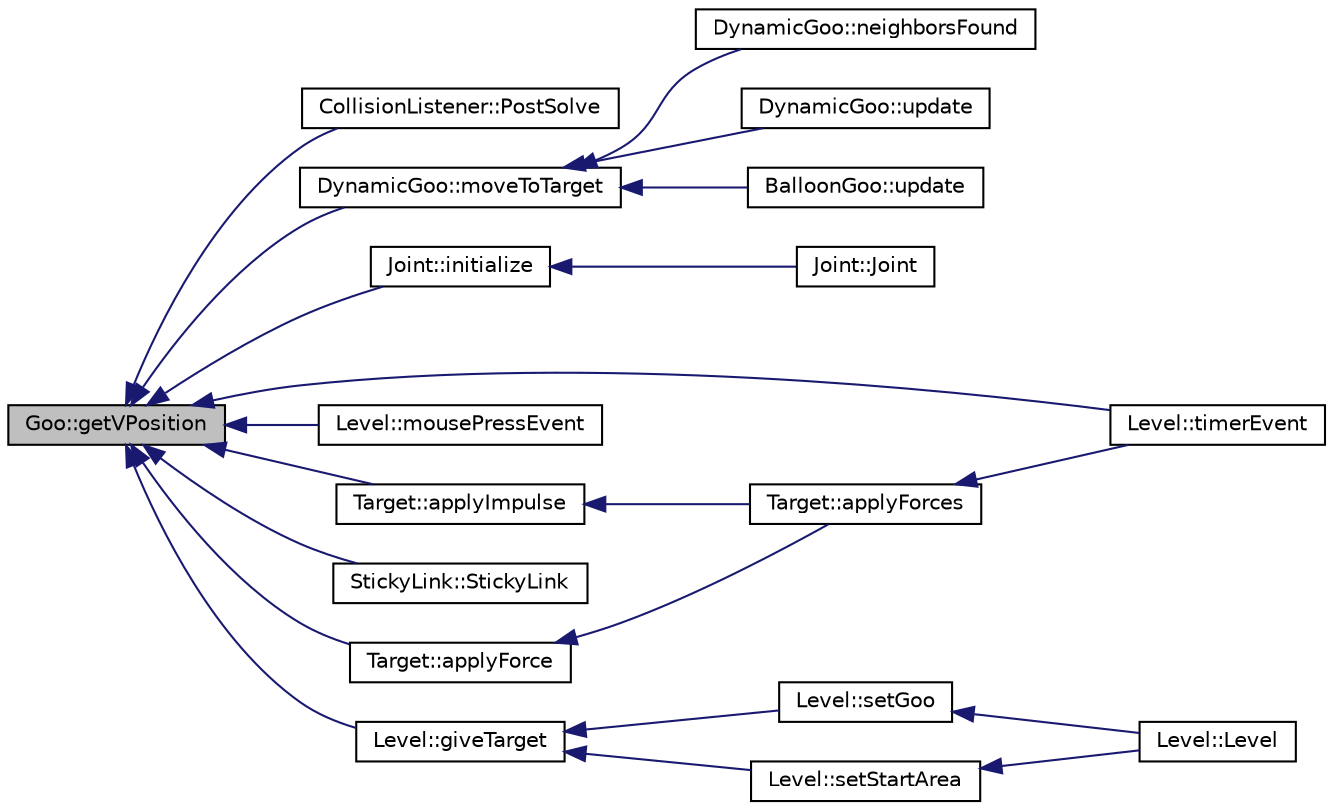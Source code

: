 digraph G
{
  edge [fontname="Helvetica",fontsize="10",labelfontname="Helvetica",labelfontsize="10"];
  node [fontname="Helvetica",fontsize="10",shape=record];
  rankdir="LR";
  Node1 [label="Goo::getVPosition",height=0.2,width=0.4,color="black", fillcolor="grey75", style="filled" fontcolor="black"];
  Node1 -> Node2 [dir="back",color="midnightblue",fontsize="10",style="solid",fontname="Helvetica"];
  Node2 [label="CollisionListener::PostSolve",height=0.2,width=0.4,color="black", fillcolor="white", style="filled",URL="$d7/de9/classCollisionListener.html#a031bc60d472eb4c2996bfc2be6fbc83f"];
  Node1 -> Node3 [dir="back",color="midnightblue",fontsize="10",style="solid",fontname="Helvetica"];
  Node3 [label="DynamicGoo::moveToTarget",height=0.2,width=0.4,color="black", fillcolor="white", style="filled",URL="$d6/d97/classDynamicGoo.html#ab7b16f5f503004a0d55f824e9c7d5c28"];
  Node3 -> Node4 [dir="back",color="midnightblue",fontsize="10",style="solid",fontname="Helvetica"];
  Node4 [label="BalloonGoo::update",height=0.2,width=0.4,color="black", fillcolor="white", style="filled",URL="$da/dfa/classBalloonGoo.html#af5f6a827b0786213637689f48ca7e329"];
  Node3 -> Node5 [dir="back",color="midnightblue",fontsize="10",style="solid",fontname="Helvetica"];
  Node5 [label="DynamicGoo::neighborsFound",height=0.2,width=0.4,color="black", fillcolor="white", style="filled",URL="$d6/d97/classDynamicGoo.html#ae8998daa33c6cc471d70c16fbb752075"];
  Node3 -> Node6 [dir="back",color="midnightblue",fontsize="10",style="solid",fontname="Helvetica"];
  Node6 [label="DynamicGoo::update",height=0.2,width=0.4,color="black", fillcolor="white", style="filled",URL="$d6/d97/classDynamicGoo.html#a6e921cea42c85947d4a7757f7f2d454d"];
  Node1 -> Node7 [dir="back",color="midnightblue",fontsize="10",style="solid",fontname="Helvetica"];
  Node7 [label="Joint::initialize",height=0.2,width=0.4,color="black", fillcolor="white", style="filled",URL="$d7/d0a/classJoint.html#a60949001504e6becb207699df45949d8"];
  Node7 -> Node8 [dir="back",color="midnightblue",fontsize="10",style="solid",fontname="Helvetica"];
  Node8 [label="Joint::Joint",height=0.2,width=0.4,color="black", fillcolor="white", style="filled",URL="$d7/d0a/classJoint.html#ac04630645df9e6980271a3ad93c257df"];
  Node1 -> Node9 [dir="back",color="midnightblue",fontsize="10",style="solid",fontname="Helvetica"];
  Node9 [label="Level::timerEvent",height=0.2,width=0.4,color="black", fillcolor="white", style="filled",URL="$d2/d9d/classLevel.html#a47263f00b559de3fce0164f9efac0f6b"];
  Node1 -> Node10 [dir="back",color="midnightblue",fontsize="10",style="solid",fontname="Helvetica"];
  Node10 [label="Level::mousePressEvent",height=0.2,width=0.4,color="black", fillcolor="white", style="filled",URL="$d2/d9d/classLevel.html#a1c79d132de43fe2a6b054e0396af43f7"];
  Node1 -> Node11 [dir="back",color="midnightblue",fontsize="10",style="solid",fontname="Helvetica"];
  Node11 [label="Level::giveTarget",height=0.2,width=0.4,color="black", fillcolor="white", style="filled",URL="$d2/d9d/classLevel.html#a1e14fd63a3738f7ccf24c0a8ce144452"];
  Node11 -> Node12 [dir="back",color="midnightblue",fontsize="10",style="solid",fontname="Helvetica"];
  Node12 [label="Level::setStartArea",height=0.2,width=0.4,color="black", fillcolor="white", style="filled",URL="$d2/d9d/classLevel.html#ab70095fd87905c7905f13526919632d4"];
  Node12 -> Node13 [dir="back",color="midnightblue",fontsize="10",style="solid",fontname="Helvetica"];
  Node13 [label="Level::Level",height=0.2,width=0.4,color="black", fillcolor="white", style="filled",URL="$d2/d9d/classLevel.html#aab4805fc7397cd5ab9d9852a1d403a0d"];
  Node11 -> Node14 [dir="back",color="midnightblue",fontsize="10",style="solid",fontname="Helvetica"];
  Node14 [label="Level::setGoo",height=0.2,width=0.4,color="black", fillcolor="white", style="filled",URL="$d2/d9d/classLevel.html#ab1fa2ff467715c3792df7c3b35cf7ca6"];
  Node14 -> Node13 [dir="back",color="midnightblue",fontsize="10",style="solid",fontname="Helvetica"];
  Node1 -> Node15 [dir="back",color="midnightblue",fontsize="10",style="solid",fontname="Helvetica"];
  Node15 [label="StickyLink::StickyLink",height=0.2,width=0.4,color="black", fillcolor="white", style="filled",URL="$d8/de9/classStickyLink.html#af0fb97e079fa5b00f9db01581a49562b"];
  Node1 -> Node16 [dir="back",color="midnightblue",fontsize="10",style="solid",fontname="Helvetica"];
  Node16 [label="Target::applyForce",height=0.2,width=0.4,color="black", fillcolor="white", style="filled",URL="$d0/dc4/classTarget.html#a0df704809ddf39b233c2f144af6e805a"];
  Node16 -> Node17 [dir="back",color="midnightblue",fontsize="10",style="solid",fontname="Helvetica"];
  Node17 [label="Target::applyForces",height=0.2,width=0.4,color="black", fillcolor="white", style="filled",URL="$d0/dc4/classTarget.html#af7417d1a5f45b07919cfcc3aede4d4be"];
  Node17 -> Node9 [dir="back",color="midnightblue",fontsize="10",style="solid",fontname="Helvetica"];
  Node1 -> Node18 [dir="back",color="midnightblue",fontsize="10",style="solid",fontname="Helvetica"];
  Node18 [label="Target::applyImpulse",height=0.2,width=0.4,color="black", fillcolor="white", style="filled",URL="$d0/dc4/classTarget.html#a6d597b44d774f30629c6a2837dfed004"];
  Node18 -> Node17 [dir="back",color="midnightblue",fontsize="10",style="solid",fontname="Helvetica"];
}

